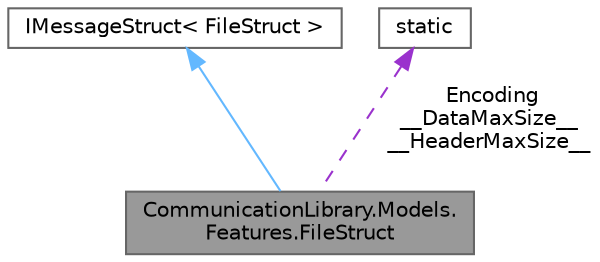 digraph "CommunicationLibrary.Models.Features.FileStruct"
{
 // LATEX_PDF_SIZE
  bgcolor="transparent";
  edge [fontname=Helvetica,fontsize=10,labelfontname=Helvetica,labelfontsize=10];
  node [fontname=Helvetica,fontsize=10,shape=box,height=0.2,width=0.4];
  Node1 [label="CommunicationLibrary.Models.\lFeatures.FileStruct",height=0.2,width=0.4,color="gray40", fillcolor="grey60", style="filled", fontcolor="black",tooltip="POCO struct to contain fileInfo."];
  Node2 -> Node1 [dir="back",color="steelblue1",style="solid"];
  Node2 [label="IMessageStruct\< FileStruct \>",height=0.2,width=0.4,color="gray40", fillcolor="white", style="filled",URL="$interface_communication_library_1_1_models_1_1_features_1_1_i_message_struct.html",tooltip=" "];
  Node3 -> Node1 [dir="back",color="darkorchid3",style="dashed",label=" Encoding\n__DataMaxSize__\n__HeaderMaxSize__" ];
  Node3 [label="static",height=0.2,width=0.4,color="gray40", fillcolor="white", style="filled",tooltip=" "];
}
